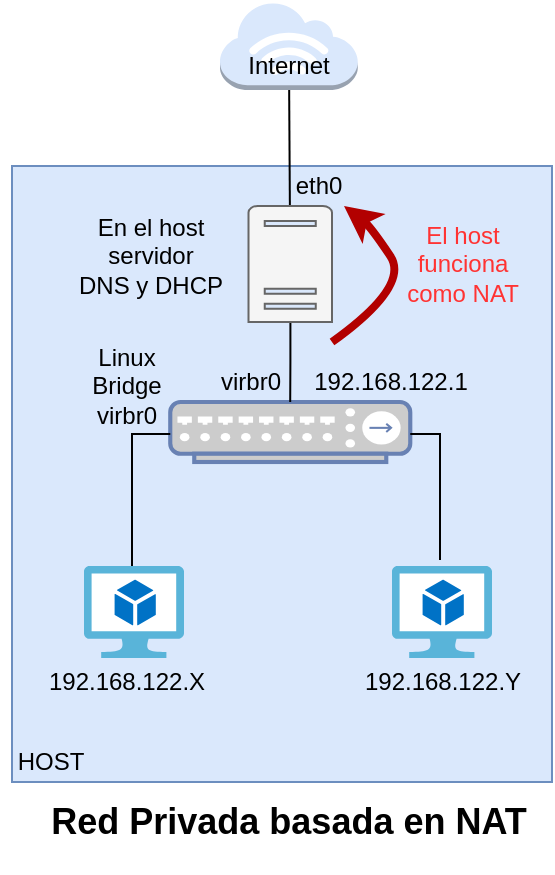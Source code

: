 <mxfile version="18.1.1" type="device"><diagram id="k4pNC1rw3EwO7Iqltvwy" name="Page-1"><mxGraphModel dx="1422" dy="760" grid="1" gridSize="10" guides="1" tooltips="1" connect="1" arrows="1" fold="1" page="1" pageScale="1" pageWidth="827" pageHeight="1169" math="0" shadow="0"><root><mxCell id="0"/><mxCell id="1" parent="0"/><mxCell id="ECoGbR0762pp9iFnCjb--15" value="" style="rounded=0;whiteSpace=wrap;html=1;fontSize=18;fillColor=#dae8fc;strokeColor=#6c8ebf;" parent="1" vertex="1"><mxGeometry x="310" y="362" width="270" height="308" as="geometry"/></mxCell><mxCell id="ECoGbR0762pp9iFnCjb--5" value="" style="outlineConnect=0;dashed=0;verticalLabelPosition=bottom;verticalAlign=top;align=center;html=1;shape=mxgraph.aws3.internet_3;fillColor=#dae8fc;strokeColor=#6c8ebf;" parent="1" vertex="1"><mxGeometry x="414" y="280" width="68.88" height="44" as="geometry"/></mxCell><mxCell id="_etOdeRrxOBRMlxFL1JE-7" value="" style="fontColor=#0066CC;verticalAlign=top;verticalLabelPosition=bottom;labelPosition=center;align=center;html=1;outlineConnect=0;fillColor=#CCCCCC;strokeColor=#6881B3;gradientColor=none;gradientDirection=north;strokeWidth=2;shape=mxgraph.networks.hub;" parent="1" vertex="1"><mxGeometry x="389.13" y="480" width="120" height="30" as="geometry"/></mxCell><mxCell id="_etOdeRrxOBRMlxFL1JE-13" value="" style="edgeStyle=none;rounded=0;orthogonalLoop=1;jettySize=auto;html=1;endArrow=none;endFill=0;startArrow=none;" parent="1" source="ECoGbR0762pp9iFnCjb--5" target="ECoGbR0762pp9iFnCjb--2" edge="1"><mxGeometry relative="1" as="geometry"><mxPoint x="450" y="270" as="sourcePoint"/><mxPoint x="450" y="370" as="targetPoint"/></mxGeometry></mxCell><mxCell id="_etOdeRrxOBRMlxFL1JE-18" value="HOST" style="text;html=1;resizable=0;autosize=1;align=center;verticalAlign=middle;points=[];fillColor=none;strokeColor=none;rounded=0;" parent="1" vertex="1"><mxGeometry x="304" y="650" width="50" height="20" as="geometry"/></mxCell><mxCell id="_etOdeRrxOBRMlxFL1JE-19" value="Internet" style="text;html=1;resizable=0;autosize=1;align=center;verticalAlign=middle;points=[];fillColor=none;strokeColor=none;rounded=0;" parent="1" vertex="1"><mxGeometry x="418.25" y="302" width="60" height="20" as="geometry"/></mxCell><mxCell id="-73Oau5m9B-L7gfSsbPc-15" value="" style="edgeStyle=orthogonalEdgeStyle;rounded=0;orthogonalLoop=1;jettySize=auto;html=1;endArrow=none;endFill=0;" parent="1" source="-73Oau5m9B-L7gfSsbPc-9" target="_etOdeRrxOBRMlxFL1JE-7" edge="1"><mxGeometry relative="1" as="geometry"><mxPoint x="414" y="489" as="targetPoint"/><Array as="points"><mxPoint x="370" y="496"/></Array></mxGeometry></mxCell><mxCell id="-73Oau5m9B-L7gfSsbPc-9" value="" style="sketch=0;aspect=fixed;html=1;points=[];align=center;image;fontSize=12;image=img/lib/mscae/Virtual_Machine_2.svg;" parent="1" vertex="1"><mxGeometry x="346" y="562" width="50" height="46" as="geometry"/></mxCell><mxCell id="-73Oau5m9B-L7gfSsbPc-17" value="" style="edgeStyle=orthogonalEdgeStyle;rounded=0;orthogonalLoop=1;jettySize=auto;html=1;endArrow=none;endFill=0;exitX=0.48;exitY=-0.065;exitDx=0;exitDy=0;exitPerimeter=0;" parent="1" source="-73Oau5m9B-L7gfSsbPc-10" target="_etOdeRrxOBRMlxFL1JE-7" edge="1"><mxGeometry relative="1" as="geometry"><mxPoint x="485" y="489" as="targetPoint"/><Array as="points"><mxPoint x="524" y="496"/><mxPoint x="460" y="496"/></Array></mxGeometry></mxCell><mxCell id="-73Oau5m9B-L7gfSsbPc-10" value="" style="sketch=0;aspect=fixed;html=1;points=[];align=center;image;fontSize=12;image=img/lib/mscae/Virtual_Machine_2.svg;" parent="1" vertex="1"><mxGeometry x="500" y="562" width="50" height="46" as="geometry"/></mxCell><mxCell id="-73Oau5m9B-L7gfSsbPc-20" value="virbr0" style="text;html=1;resizable=0;autosize=1;align=center;verticalAlign=middle;points=[];fillColor=none;strokeColor=none;rounded=0;" parent="1" vertex="1"><mxGeometry x="404" y="460" width="50" height="20" as="geometry"/></mxCell><mxCell id="-73Oau5m9B-L7gfSsbPc-21" value="&lt;div&gt;Linux&lt;/div&gt;&lt;div&gt;Bridge&lt;br&gt;&lt;/div&gt;&lt;div&gt;virbr0&lt;/div&gt;" style="text;html=1;resizable=0;autosize=1;align=center;verticalAlign=middle;points=[];fillColor=none;strokeColor=none;rounded=0;" parent="1" vertex="1"><mxGeometry x="342" y="447" width="50" height="50" as="geometry"/></mxCell><mxCell id="-73Oau5m9B-L7gfSsbPc-24" value="192.168.122.1" style="text;html=1;resizable=0;autosize=1;align=center;verticalAlign=middle;points=[];fillColor=none;strokeColor=none;rounded=0;" parent="1" vertex="1"><mxGeometry x="454" y="460" width="90" height="20" as="geometry"/></mxCell><mxCell id="ECoGbR0762pp9iFnCjb--1" value="192.168.122.Y" style="text;html=1;resizable=0;autosize=1;align=center;verticalAlign=middle;points=[];fillColor=none;strokeColor=none;rounded=0;" parent="1" vertex="1"><mxGeometry x="480" y="610" width="90" height="20" as="geometry"/></mxCell><mxCell id="ECoGbR0762pp9iFnCjb--3" value="" style="edgeStyle=orthogonalEdgeStyle;rounded=0;orthogonalLoop=1;jettySize=auto;html=1;endArrow=none;endFill=0;" parent="1" source="ECoGbR0762pp9iFnCjb--2" target="_etOdeRrxOBRMlxFL1JE-7" edge="1"><mxGeometry relative="1" as="geometry"/></mxCell><mxCell id="ECoGbR0762pp9iFnCjb--2" value="" style="sketch=0;pointerEvents=1;shadow=0;dashed=0;html=1;strokeColor=#666666;labelPosition=center;verticalLabelPosition=bottom;verticalAlign=top;outlineConnect=0;align=center;shape=mxgraph.office.servers.physical_host;fillColor=#f5f5f5;fontColor=#333333;" parent="1" vertex="1"><mxGeometry x="428.25" y="382" width="41.75" height="58" as="geometry"/></mxCell><mxCell id="ECoGbR0762pp9iFnCjb--4" value="&lt;div&gt;&lt;font color=&quot;#FF3333&quot;&gt;El host &lt;br&gt;&lt;/font&gt;&lt;/div&gt;&lt;div&gt;&lt;font color=&quot;#FF3333&quot;&gt;funciona &lt;br&gt;&lt;/font&gt;&lt;/div&gt;&lt;div&gt;&lt;font color=&quot;#FF3333&quot;&gt;como NAT&lt;br&gt;&lt;/font&gt;&lt;/div&gt;" style="text;html=1;resizable=0;autosize=1;align=center;verticalAlign=middle;points=[];fillColor=none;strokeColor=none;rounded=0;" parent="1" vertex="1"><mxGeometry x="500" y="386" width="70" height="50" as="geometry"/></mxCell><mxCell id="ECoGbR0762pp9iFnCjb--9" value="192.168.122.X" style="text;html=1;resizable=0;autosize=1;align=center;verticalAlign=middle;points=[];fillColor=none;strokeColor=none;rounded=0;" parent="1" vertex="1"><mxGeometry x="322" y="610" width="90" height="20" as="geometry"/></mxCell><mxCell id="ECoGbR0762pp9iFnCjb--10" value="&lt;h2&gt;&lt;font size=&quot;1&quot;&gt;&lt;b style=&quot;font-size: 18px&quot;&gt;Red Privada basada en NAT&lt;/b&gt;&lt;/font&gt;&lt;/h2&gt;" style="text;html=1;resizable=0;autosize=1;align=center;verticalAlign=middle;points=[];fillColor=none;strokeColor=none;rounded=0;" parent="1" vertex="1"><mxGeometry x="323.25" y="665" width="250" height="50" as="geometry"/></mxCell><mxCell id="ECoGbR0762pp9iFnCjb--12" value="&lt;div&gt;En el host&lt;/div&gt;&lt;div&gt;servidor &lt;br&gt;&lt;/div&gt;&lt;div&gt;DNS y DHCP&lt;br&gt;&lt;/div&gt;" style="text;html=1;resizable=0;autosize=1;align=center;verticalAlign=middle;points=[];fillColor=none;strokeColor=none;rounded=0;" parent="1" vertex="1"><mxGeometry x="334.12" y="382" width="90" height="50" as="geometry"/></mxCell><mxCell id="ECoGbR0762pp9iFnCjb--13" value="eth0" style="text;html=1;resizable=0;autosize=1;align=center;verticalAlign=middle;points=[];fillColor=none;strokeColor=none;rounded=0;" parent="1" vertex="1"><mxGeometry x="442.88" y="362" width="40" height="20" as="geometry"/></mxCell><mxCell id="r98kctM3TwXfsVfVOJC--1" value="" style="curved=1;endArrow=classic;html=1;rounded=0;fillColor=#e51400;strokeColor=#B20000;strokeWidth=4;" edge="1" parent="1" target="ECoGbR0762pp9iFnCjb--13"><mxGeometry width="50" height="50" relative="1" as="geometry"><mxPoint x="470" y="450" as="sourcePoint"/><mxPoint x="469.13" y="382" as="targetPoint"/><Array as="points"><mxPoint x="509.13" y="422"/><mxPoint x="489.13" y="392"/></Array></mxGeometry></mxCell></root></mxGraphModel></diagram></mxfile>
